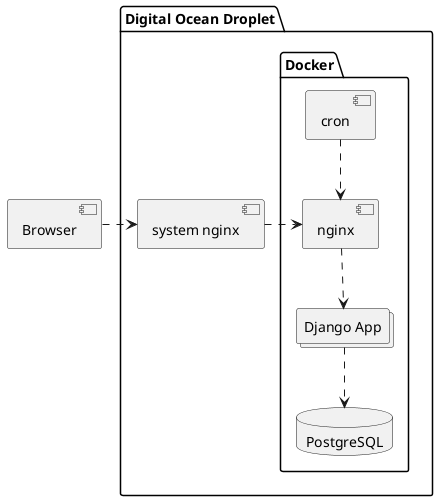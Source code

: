 @startuml

component Browser

package "Digital Ocean Droplet" {

    Browser .right.> [system nginx]

    package "Docker" {
        database PostgreSQL
        collections "Django App" as Django

        [system nginx] .right.> [nginx]
        [nginx] ..> Django
        Django ..> PostgreSQL
        [cron] .down.> [nginx]
    }
}

@enduml
